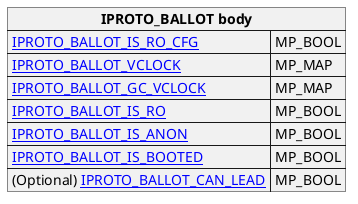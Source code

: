 @startuml

skinparam map {
    HyperlinkColor #0077FF
    FontColor #313131
    BorderColor #313131
    BackgroundColor transparent
}

json "**IPROTO_BALLOT body**" as ballot {
    "[[https://tarantool.io/en/doc/latest/dev_guide/internals/iproto/keys IPROTO_BALLOT_IS_RO_CFG]]": "MP_BOOL",
    "[[https://tarantool.io/en/doc/latest/dev_guide/internals/iproto/keys IPROTO_BALLOT_VCLOCK]]": "MP_MAP",
    "[[https://tarantool.io/en/doc/latest/dev_guide/internals/iproto/keys IPROTO_BALLOT_GC_VCLOCK]]": "MP_MAP",
    "[[https://tarantool.io/en/doc/latest/dev_guide/internals/iproto/keys IPROTO_BALLOT_IS_RO]]": "MP_BOOL",
    "[[https://tarantool.io/en/doc/latest/dev_guide/internals/iproto/keys IPROTO_BALLOT_IS_ANON]]": "MP_BOOL",
    "[[https://tarantool.io/en/doc/latest/dev_guide/internals/iproto/keys IPROTO_BALLOT_IS_BOOTED]]": "MP_BOOL",
    "(Optional) [[https://tarantool.io/en/doc/latest/dev_guide/internals/iproto/keys IPROTO_BALLOT_CAN_LEAD]]": "MP_BOOL"
}

@enduml
